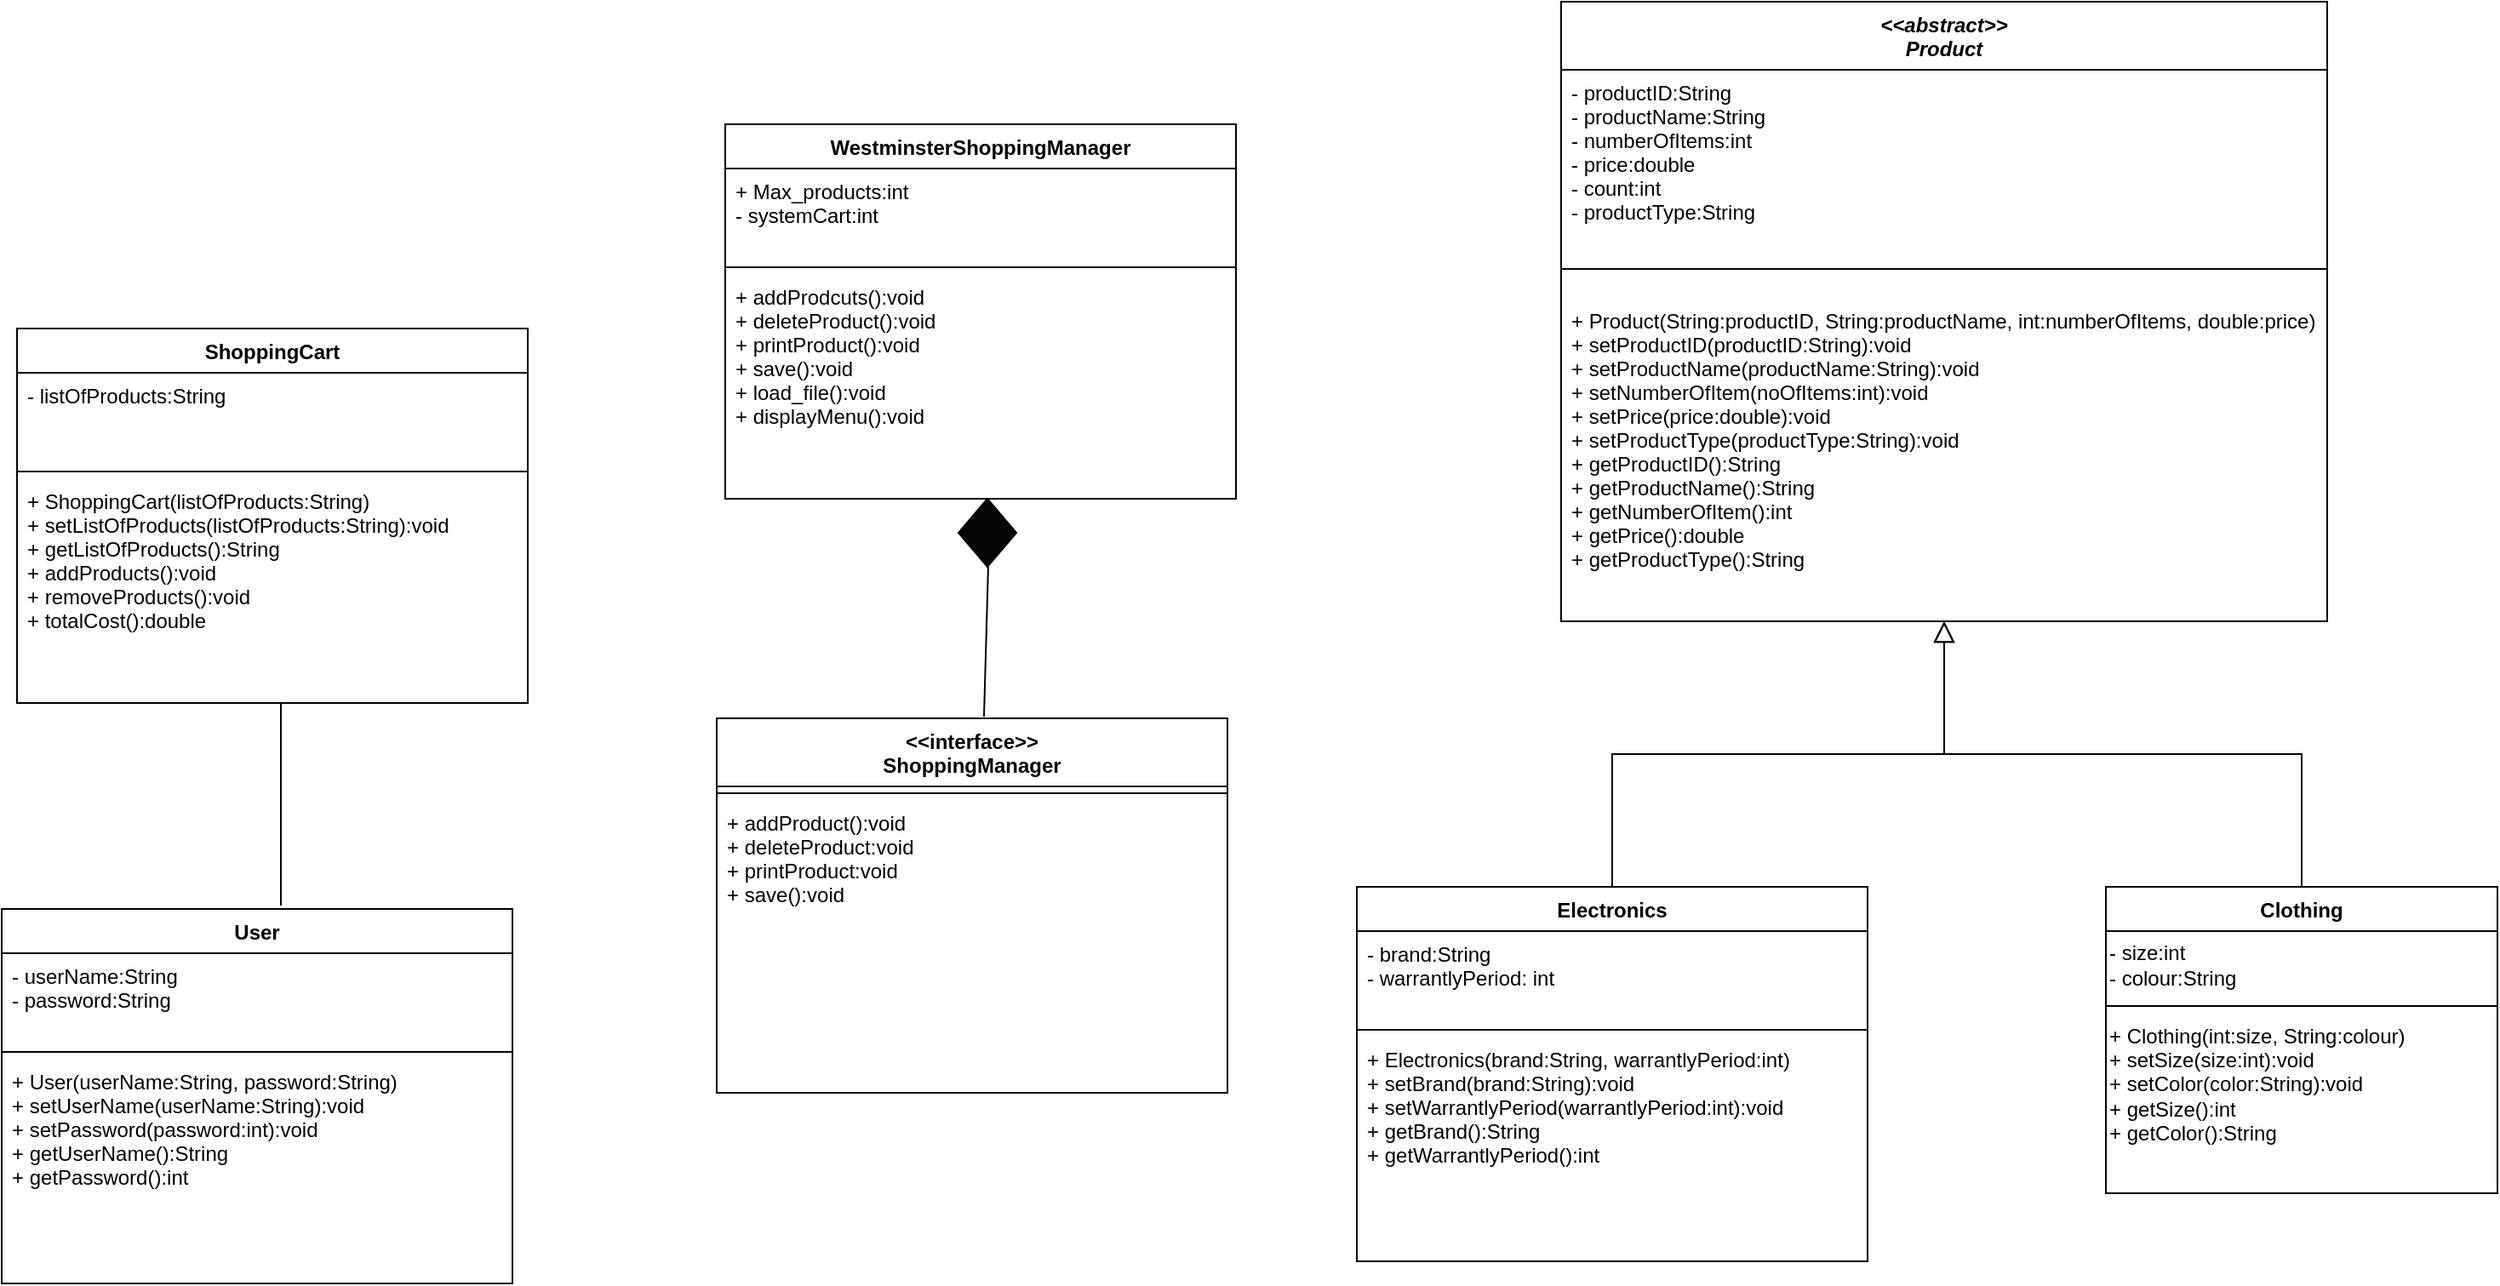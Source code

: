 <mxfile version="22.0.2" type="device">
  <diagram id="C5RBs43oDa-KdzZeNtuy" name="Page-1">
    <mxGraphModel dx="2554" dy="2179" grid="0" gridSize="10" guides="1" tooltips="1" connect="1" arrows="1" fold="1" page="1" pageScale="1" pageWidth="827" pageHeight="1169" math="0" shadow="0">
      <root>
        <mxCell id="WIyWlLk6GJQsqaUBKTNV-0" />
        <mxCell id="WIyWlLk6GJQsqaUBKTNV-1" parent="WIyWlLk6GJQsqaUBKTNV-0" />
        <mxCell id="zkfFHV4jXpPFQw0GAbJ--0" value="&lt;&lt;abstract&gt;&gt;&#xa;Product" style="swimlane;fontStyle=3;align=center;verticalAlign=top;childLayout=stackLayout;horizontal=1;startSize=40;horizontalStack=0;resizeParent=1;resizeLast=0;collapsible=1;marginBottom=0;rounded=0;shadow=0;strokeWidth=1;" parent="WIyWlLk6GJQsqaUBKTNV-1" vertex="1">
          <mxGeometry x="180" y="-160" width="450" height="364" as="geometry">
            <mxRectangle x="230" y="140" width="160" height="26" as="alternateBounds" />
          </mxGeometry>
        </mxCell>
        <mxCell id="zkfFHV4jXpPFQw0GAbJ--1" value="- productID:String&#xa;- productName:String&#xa;- numberOfItems:int&#xa;- price:double&#xa;- count:int&#xa;- productType:String" style="text;align=left;verticalAlign=top;spacingLeft=4;spacingRight=4;overflow=hidden;rotatable=0;points=[[0,0.5],[1,0.5]];portConstraint=eastwest;" parent="zkfFHV4jXpPFQw0GAbJ--0" vertex="1">
          <mxGeometry y="40" width="450" height="100" as="geometry" />
        </mxCell>
        <mxCell id="zkfFHV4jXpPFQw0GAbJ--4" value="" style="line;html=1;strokeWidth=1;align=left;verticalAlign=middle;spacingTop=-1;spacingLeft=3;spacingRight=3;rotatable=0;labelPosition=right;points=[];portConstraint=eastwest;" parent="zkfFHV4jXpPFQw0GAbJ--0" vertex="1">
          <mxGeometry y="140" width="450" height="34" as="geometry" />
        </mxCell>
        <mxCell id="zkfFHV4jXpPFQw0GAbJ--5" value="+ Product(String:productID, String:productName, int:numberOfItems, double:price)&#xa;+ setProductID(productID:String):void&#xa;+ setProductName(productName:String):void&#xa;+ setNumberOfItem(noOfItems:int):void&#xa;+ setPrice(price:double):void&#xa;+ setProductType(productType:String):void&#xa;+ getProductID():String&#xa;+ getProductName():String&#xa;+ getNumberOfItem():int&#xa;+ getPrice():double&#xa;+ getProductType():String" style="text;align=left;verticalAlign=top;spacingLeft=4;spacingRight=4;overflow=hidden;rotatable=0;points=[[0,0.5],[1,0.5]];portConstraint=eastwest;" parent="zkfFHV4jXpPFQw0GAbJ--0" vertex="1">
          <mxGeometry y="174" width="450" height="190" as="geometry" />
        </mxCell>
        <mxCell id="zkfFHV4jXpPFQw0GAbJ--6" value="Electronics" style="swimlane;fontStyle=1;align=center;verticalAlign=top;childLayout=stackLayout;horizontal=1;startSize=26;horizontalStack=0;resizeParent=1;resizeLast=0;collapsible=1;marginBottom=0;rounded=0;shadow=0;strokeWidth=1;" parent="WIyWlLk6GJQsqaUBKTNV-1" vertex="1">
          <mxGeometry x="60" y="360" width="300" height="220" as="geometry">
            <mxRectangle x="130" y="380" width="160" height="26" as="alternateBounds" />
          </mxGeometry>
        </mxCell>
        <mxCell id="zkfFHV4jXpPFQw0GAbJ--7" value="- brand:String&#xa;- warrantlyPeriod: int&#xa;" style="text;align=left;verticalAlign=top;spacingLeft=4;spacingRight=4;overflow=hidden;rotatable=0;points=[[0,0.5],[1,0.5]];portConstraint=eastwest;" parent="zkfFHV4jXpPFQw0GAbJ--6" vertex="1">
          <mxGeometry y="26" width="300" height="54" as="geometry" />
        </mxCell>
        <mxCell id="zkfFHV4jXpPFQw0GAbJ--9" value="" style="line;html=1;strokeWidth=1;align=left;verticalAlign=middle;spacingTop=-1;spacingLeft=3;spacingRight=3;rotatable=0;labelPosition=right;points=[];portConstraint=eastwest;" parent="zkfFHV4jXpPFQw0GAbJ--6" vertex="1">
          <mxGeometry y="80" width="300" height="8" as="geometry" />
        </mxCell>
        <mxCell id="zkfFHV4jXpPFQw0GAbJ--11" value="+ Electronics(brand:String, warrantlyPeriod:int)&#xa;+ setBrand(brand:String):void&#xa;+ setWarrantlyPeriod(warrantlyPeriod:int):void&#xa;+ getBrand():String&#xa;+ getWarrantlyPeriod():int" style="text;align=left;verticalAlign=top;spacingLeft=4;spacingRight=4;overflow=hidden;rotatable=0;points=[[0,0.5],[1,0.5]];portConstraint=eastwest;" parent="zkfFHV4jXpPFQw0GAbJ--6" vertex="1">
          <mxGeometry y="88" width="300" height="112" as="geometry" />
        </mxCell>
        <mxCell id="zkfFHV4jXpPFQw0GAbJ--12" value="" style="endArrow=block;endSize=10;endFill=0;shadow=0;strokeWidth=1;rounded=0;edgeStyle=elbowEdgeStyle;elbow=vertical;" parent="WIyWlLk6GJQsqaUBKTNV-1" source="zkfFHV4jXpPFQw0GAbJ--6" target="zkfFHV4jXpPFQw0GAbJ--0" edge="1">
          <mxGeometry width="160" relative="1" as="geometry">
            <mxPoint x="200" y="203" as="sourcePoint" />
            <mxPoint x="200" y="203" as="targetPoint" />
          </mxGeometry>
        </mxCell>
        <mxCell id="zkfFHV4jXpPFQw0GAbJ--13" value="Clothing" style="swimlane;fontStyle=1;align=center;verticalAlign=top;childLayout=stackLayout;horizontal=1;startSize=26;horizontalStack=0;resizeParent=1;resizeLast=0;collapsible=1;marginBottom=0;rounded=0;shadow=0;strokeWidth=1;" parent="WIyWlLk6GJQsqaUBKTNV-1" vertex="1">
          <mxGeometry x="500" y="360" width="230" height="180" as="geometry">
            <mxRectangle x="340" y="380" width="170" height="26" as="alternateBounds" />
          </mxGeometry>
        </mxCell>
        <mxCell id="IvHTnjGUTUcW3ZUswQTn-0" value="- size:int&lt;br&gt;- colour:String" style="text;html=1;align=left;verticalAlign=middle;resizable=0;points=[];autosize=1;strokeColor=none;fillColor=none;" parent="zkfFHV4jXpPFQw0GAbJ--13" vertex="1">
          <mxGeometry y="26" width="230" height="40" as="geometry" />
        </mxCell>
        <mxCell id="zkfFHV4jXpPFQw0GAbJ--15" value="" style="line;html=1;strokeWidth=1;align=left;verticalAlign=middle;spacingTop=-1;spacingLeft=3;spacingRight=3;rotatable=0;labelPosition=right;points=[];portConstraint=eastwest;" parent="zkfFHV4jXpPFQw0GAbJ--13" vertex="1">
          <mxGeometry y="66" width="230" height="8" as="geometry" />
        </mxCell>
        <mxCell id="pWiLgG27CMzLnG2gOhwh-0" value="+ Clothing(int:size, String:colour)&lt;br&gt;+ setSize(size:int):void&lt;br&gt;+ setColor(color:String):void&lt;br&gt;+ getSize():int&lt;br&gt;+ getColor():String" style="text;html=1;align=left;verticalAlign=middle;resizable=0;points=[];autosize=1;strokeColor=none;fillColor=none;" parent="zkfFHV4jXpPFQw0GAbJ--13" vertex="1">
          <mxGeometry y="74" width="230" height="84" as="geometry" />
        </mxCell>
        <mxCell id="zkfFHV4jXpPFQw0GAbJ--16" value="" style="endArrow=block;endSize=10;endFill=0;shadow=0;strokeWidth=1;rounded=0;edgeStyle=elbowEdgeStyle;elbow=vertical;" parent="WIyWlLk6GJQsqaUBKTNV-1" source="zkfFHV4jXpPFQw0GAbJ--13" target="zkfFHV4jXpPFQw0GAbJ--0" edge="1">
          <mxGeometry width="160" relative="1" as="geometry">
            <mxPoint x="210" y="373" as="sourcePoint" />
            <mxPoint x="310" y="271" as="targetPoint" />
          </mxGeometry>
        </mxCell>
        <mxCell id="pWiLgG27CMzLnG2gOhwh-1" value="User" style="swimlane;fontStyle=1;align=center;verticalAlign=top;childLayout=stackLayout;horizontal=1;startSize=26;horizontalStack=0;resizeParent=1;resizeLast=0;collapsible=1;marginBottom=0;rounded=0;shadow=0;strokeWidth=1;" parent="WIyWlLk6GJQsqaUBKTNV-1" vertex="1">
          <mxGeometry x="-736" y="373" width="300" height="220" as="geometry">
            <mxRectangle x="130" y="380" width="160" height="26" as="alternateBounds" />
          </mxGeometry>
        </mxCell>
        <mxCell id="pWiLgG27CMzLnG2gOhwh-2" value="- userName:String&#xa;- password:String" style="text;align=left;verticalAlign=top;spacingLeft=4;spacingRight=4;overflow=hidden;rotatable=0;points=[[0,0.5],[1,0.5]];portConstraint=eastwest;" parent="pWiLgG27CMzLnG2gOhwh-1" vertex="1">
          <mxGeometry y="26" width="300" height="54" as="geometry" />
        </mxCell>
        <mxCell id="pWiLgG27CMzLnG2gOhwh-3" value="" style="line;html=1;strokeWidth=1;align=left;verticalAlign=middle;spacingTop=-1;spacingLeft=3;spacingRight=3;rotatable=0;labelPosition=right;points=[];portConstraint=eastwest;" parent="pWiLgG27CMzLnG2gOhwh-1" vertex="1">
          <mxGeometry y="80" width="300" height="8" as="geometry" />
        </mxCell>
        <mxCell id="pWiLgG27CMzLnG2gOhwh-4" value="+ User(userName:String, password:String)&#xa;+ setUserName(userName:String):void&#xa;+ setPassword(password:int):void&#xa;+ getUserName():String&#xa;+ getPassword():int" style="text;align=left;verticalAlign=top;spacingLeft=4;spacingRight=4;overflow=hidden;rotatable=0;points=[[0,0.5],[1,0.5]];portConstraint=eastwest;" parent="pWiLgG27CMzLnG2gOhwh-1" vertex="1">
          <mxGeometry y="88" width="300" height="112" as="geometry" />
        </mxCell>
        <mxCell id="pWiLgG27CMzLnG2gOhwh-5" value="ShoppingCart" style="swimlane;fontStyle=1;align=center;verticalAlign=top;childLayout=stackLayout;horizontal=1;startSize=26;horizontalStack=0;resizeParent=1;resizeLast=0;collapsible=1;marginBottom=0;rounded=0;shadow=0;strokeWidth=1;" parent="WIyWlLk6GJQsqaUBKTNV-1" vertex="1">
          <mxGeometry x="-727" y="32" width="300" height="220" as="geometry">
            <mxRectangle x="130" y="380" width="160" height="26" as="alternateBounds" />
          </mxGeometry>
        </mxCell>
        <mxCell id="pWiLgG27CMzLnG2gOhwh-6" value="- listOfProducts:String&#xa;" style="text;align=left;verticalAlign=top;spacingLeft=4;spacingRight=4;overflow=hidden;rotatable=0;points=[[0,0.5],[1,0.5]];portConstraint=eastwest;" parent="pWiLgG27CMzLnG2gOhwh-5" vertex="1">
          <mxGeometry y="26" width="300" height="54" as="geometry" />
        </mxCell>
        <mxCell id="pWiLgG27CMzLnG2gOhwh-7" value="" style="line;html=1;strokeWidth=1;align=left;verticalAlign=middle;spacingTop=-1;spacingLeft=3;spacingRight=3;rotatable=0;labelPosition=right;points=[];portConstraint=eastwest;" parent="pWiLgG27CMzLnG2gOhwh-5" vertex="1">
          <mxGeometry y="80" width="300" height="8" as="geometry" />
        </mxCell>
        <mxCell id="pWiLgG27CMzLnG2gOhwh-8" value="+ ShoppingCart(listOfProducts:String)&#xa;+ setListOfProducts(listOfProducts:String):void&#xa;+ getListOfProducts():String&#xa;+ addProducts():void&#xa;+ removeProducts():void&#xa;+ totalCost():double&#xa;" style="text;align=left;verticalAlign=top;spacingLeft=4;spacingRight=4;overflow=hidden;rotatable=0;points=[[0,0.5],[1,0.5]];portConstraint=eastwest;" parent="pWiLgG27CMzLnG2gOhwh-5" vertex="1">
          <mxGeometry y="88" width="300" height="112" as="geometry" />
        </mxCell>
        <mxCell id="pWiLgG27CMzLnG2gOhwh-9" value="WestminsterShoppingManager" style="swimlane;fontStyle=1;align=center;verticalAlign=top;childLayout=stackLayout;horizontal=1;startSize=26;horizontalStack=0;resizeParent=1;resizeLast=0;collapsible=1;marginBottom=0;rounded=0;shadow=0;strokeWidth=1;" parent="WIyWlLk6GJQsqaUBKTNV-1" vertex="1">
          <mxGeometry x="-311" y="-88" width="300" height="220" as="geometry">
            <mxRectangle x="130" y="380" width="160" height="26" as="alternateBounds" />
          </mxGeometry>
        </mxCell>
        <mxCell id="pWiLgG27CMzLnG2gOhwh-10" value="+ Max_products:int&#xa;- systemCart:int" style="text;align=left;verticalAlign=top;spacingLeft=4;spacingRight=4;overflow=hidden;rotatable=0;points=[[0,0.5],[1,0.5]];portConstraint=eastwest;" parent="pWiLgG27CMzLnG2gOhwh-9" vertex="1">
          <mxGeometry y="26" width="300" height="54" as="geometry" />
        </mxCell>
        <mxCell id="pWiLgG27CMzLnG2gOhwh-11" value="" style="line;html=1;strokeWidth=1;align=left;verticalAlign=middle;spacingTop=-1;spacingLeft=3;spacingRight=3;rotatable=0;labelPosition=right;points=[];portConstraint=eastwest;" parent="pWiLgG27CMzLnG2gOhwh-9" vertex="1">
          <mxGeometry y="80" width="300" height="8" as="geometry" />
        </mxCell>
        <mxCell id="pWiLgG27CMzLnG2gOhwh-12" value="+ addProdcuts():void&#xa;+ deleteProduct():void&#xa;+ printProduct():void&#xa;+ save():void&#xa;+ load_file():void&#xa;+ displayMenu():void&#xa;" style="text;align=left;verticalAlign=top;spacingLeft=4;spacingRight=4;overflow=hidden;rotatable=0;points=[[0,0.5],[1,0.5]];portConstraint=eastwest;" parent="pWiLgG27CMzLnG2gOhwh-9" vertex="1">
          <mxGeometry y="88" width="300" height="112" as="geometry" />
        </mxCell>
        <mxCell id="IvHTnjGUTUcW3ZUswQTn-1" value="&lt;&lt;interface&gt;&gt;&#xa;ShoppingManager" style="swimlane;fontStyle=1;align=center;verticalAlign=top;childLayout=stackLayout;horizontal=1;startSize=40;horizontalStack=0;resizeParent=1;resizeLast=0;collapsible=1;marginBottom=0;rounded=0;shadow=0;strokeWidth=1;" parent="WIyWlLk6GJQsqaUBKTNV-1" vertex="1">
          <mxGeometry x="-316" y="261" width="300" height="220" as="geometry">
            <mxRectangle x="130" y="380" width="160" height="26" as="alternateBounds" />
          </mxGeometry>
        </mxCell>
        <mxCell id="IvHTnjGUTUcW3ZUswQTn-3" value="" style="line;html=1;strokeWidth=1;align=left;verticalAlign=middle;spacingTop=-1;spacingLeft=3;spacingRight=3;rotatable=0;labelPosition=right;points=[];portConstraint=eastwest;" parent="IvHTnjGUTUcW3ZUswQTn-1" vertex="1">
          <mxGeometry y="40" width="300" height="8" as="geometry" />
        </mxCell>
        <mxCell id="IvHTnjGUTUcW3ZUswQTn-4" value="+ addProduct():void&#xa;+ deleteProduct:void&#xa;+ printProduct:void&#xa;+ save():void&#xa;" style="text;align=left;verticalAlign=top;spacingLeft=4;spacingRight=4;overflow=hidden;rotatable=0;points=[[0,0.5],[1,0.5]];portConstraint=eastwest;" parent="IvHTnjGUTUcW3ZUswQTn-1" vertex="1">
          <mxGeometry y="48" width="300" height="112" as="geometry" />
        </mxCell>
        <mxCell id="ThVFfIm0Pg27WEHm3191-0" value="" style="endArrow=none;html=1;rounded=0;" edge="1" parent="WIyWlLk6GJQsqaUBKTNV-1">
          <mxGeometry width="50" height="50" relative="1" as="geometry">
            <mxPoint x="-572" y="371" as="sourcePoint" />
            <mxPoint x="-572" y="252" as="targetPoint" />
          </mxGeometry>
        </mxCell>
        <mxCell id="ThVFfIm0Pg27WEHm3191-1" value="" style="endArrow=none;html=1;rounded=0;" edge="1" parent="WIyWlLk6GJQsqaUBKTNV-1">
          <mxGeometry width="50" height="50" relative="1" as="geometry">
            <mxPoint x="-156.52" y="172" as="sourcePoint" />
            <mxPoint x="-159" y="260" as="targetPoint" />
          </mxGeometry>
        </mxCell>
        <mxCell id="ThVFfIm0Pg27WEHm3191-2" value="" style="rhombus;whiteSpace=wrap;html=1;fillColor=#050505;" vertex="1" parent="WIyWlLk6GJQsqaUBKTNV-1">
          <mxGeometry x="-174" y="132" width="34" height="40" as="geometry" />
        </mxCell>
      </root>
    </mxGraphModel>
  </diagram>
</mxfile>
